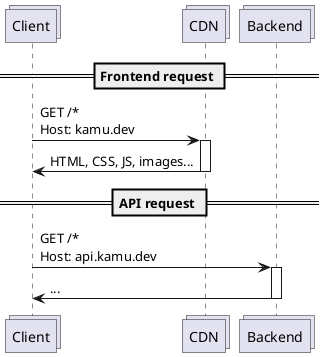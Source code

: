 @startuml separate-domains

collections "Client" as CL
collections "CDN" as CDN
collections "Backend" as BE

== Frontend request ==

CL -> CDN: GET /*\nHost: kamu.dev
activate CDN

CDN -> CL: HTML, CSS, JS, images...
deactivate CDN


== API request ==

CL -> BE: GET /*\nHost: api.kamu.dev
activate BE
BE -> CL: ...
deactivate BE

@enduml